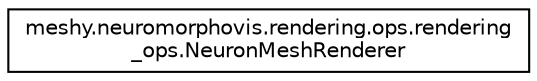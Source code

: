 digraph "Graphical Class Hierarchy"
{
  edge [fontname="Helvetica",fontsize="10",labelfontname="Helvetica",labelfontsize="10"];
  node [fontname="Helvetica",fontsize="10",shape=record];
  rankdir="LR";
  Node1 [label="meshy.neuromorphovis.rendering.ops.rendering\l_ops.NeuronMeshRenderer",height=0.2,width=0.4,color="black", fillcolor="white", style="filled",URL="$classmeshy_1_1neuromorphovis_1_1rendering_1_1ops_1_1rendering__ops_1_1NeuronMeshRenderer.html"];
}
